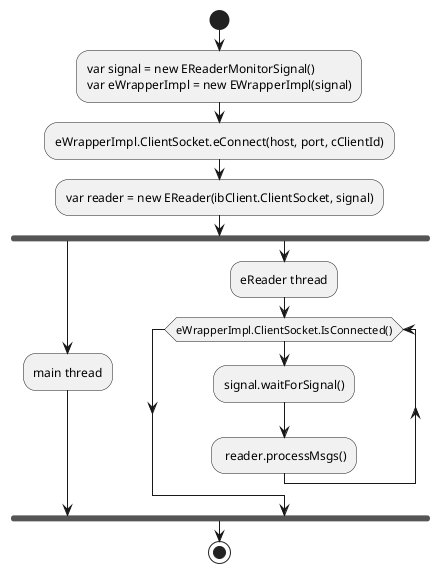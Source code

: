 @startuml reqContractDetails

start
:var signal = new EReaderMonitorSignal()
var eWrapperImpl = new EWrapperImpl(signal);

:eWrapperImpl.ClientSocket.eConnect(host, port, cClientId);
:var reader = new EReader(ibClient.ClientSocket, signal);

fork
    :main thread;
fork again
  :eReader thread;
    while (eWrapperImpl.ClientSocket.IsConnected())
        :signal.waitForSignal();
        : reader.processMsgs();
    endwhile
end fork
stop

@enduml
